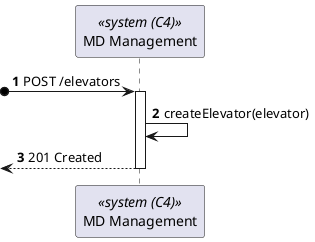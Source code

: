 @startuml process-view
autonumber
participant SYS as "MD Management" <<system (C4)>>


?o-> SYS : POST /elevators
activate SYS

SYS -> SYS : createElevator(elevator)
<-- SYS : 201 Created
deactivate SYS

@enduml
